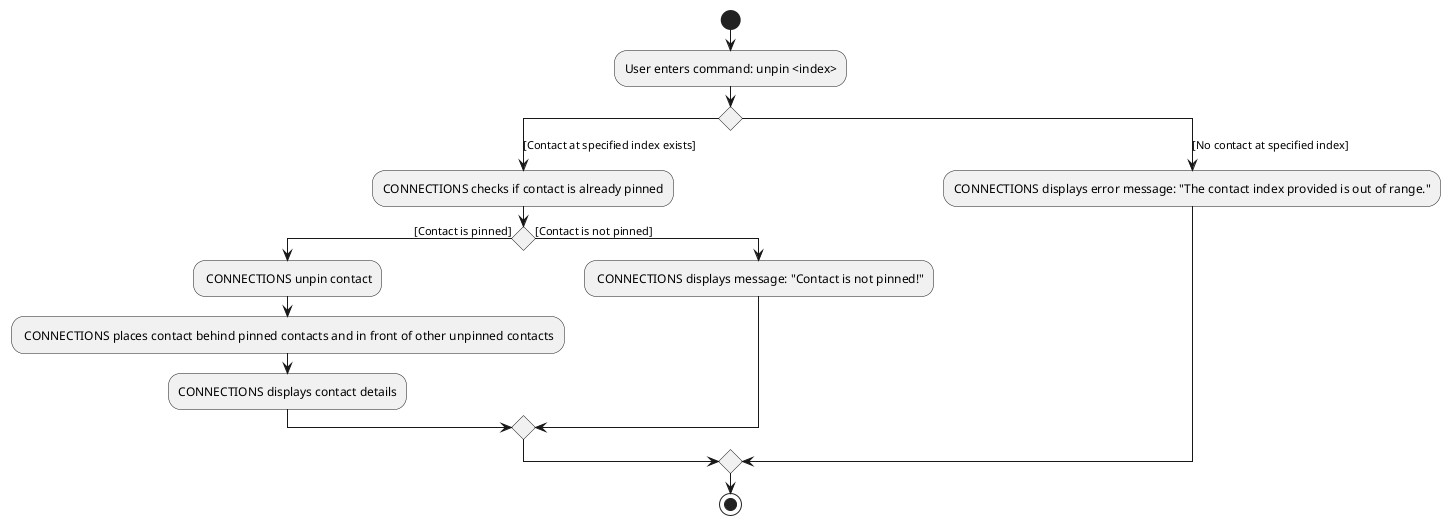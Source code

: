 @startuml
'https://plantuml.com/activity-diagram-beta

start
:User enters command: unpin <index>;
switch()
case ([Contact at specified index exists])
  :CONNECTIONS checks if contact is already pinned;
  if () then ([Contact is pinned])
    : CONNECTIONS unpin contact;
    : CONNECTIONS places contact behind pinned contacts and in front of other unpinned contacts;
    -CONNECTIONS displays contact details
  else ([Contact is not pinned])
    : CONNECTIONS displays message: "Contact is not pinned!";
  endif
case ([No contact at specified index])
  :CONNECTIONS displays error message: "The contact index provided is out of range.";
endswitch


stop

@enduml
